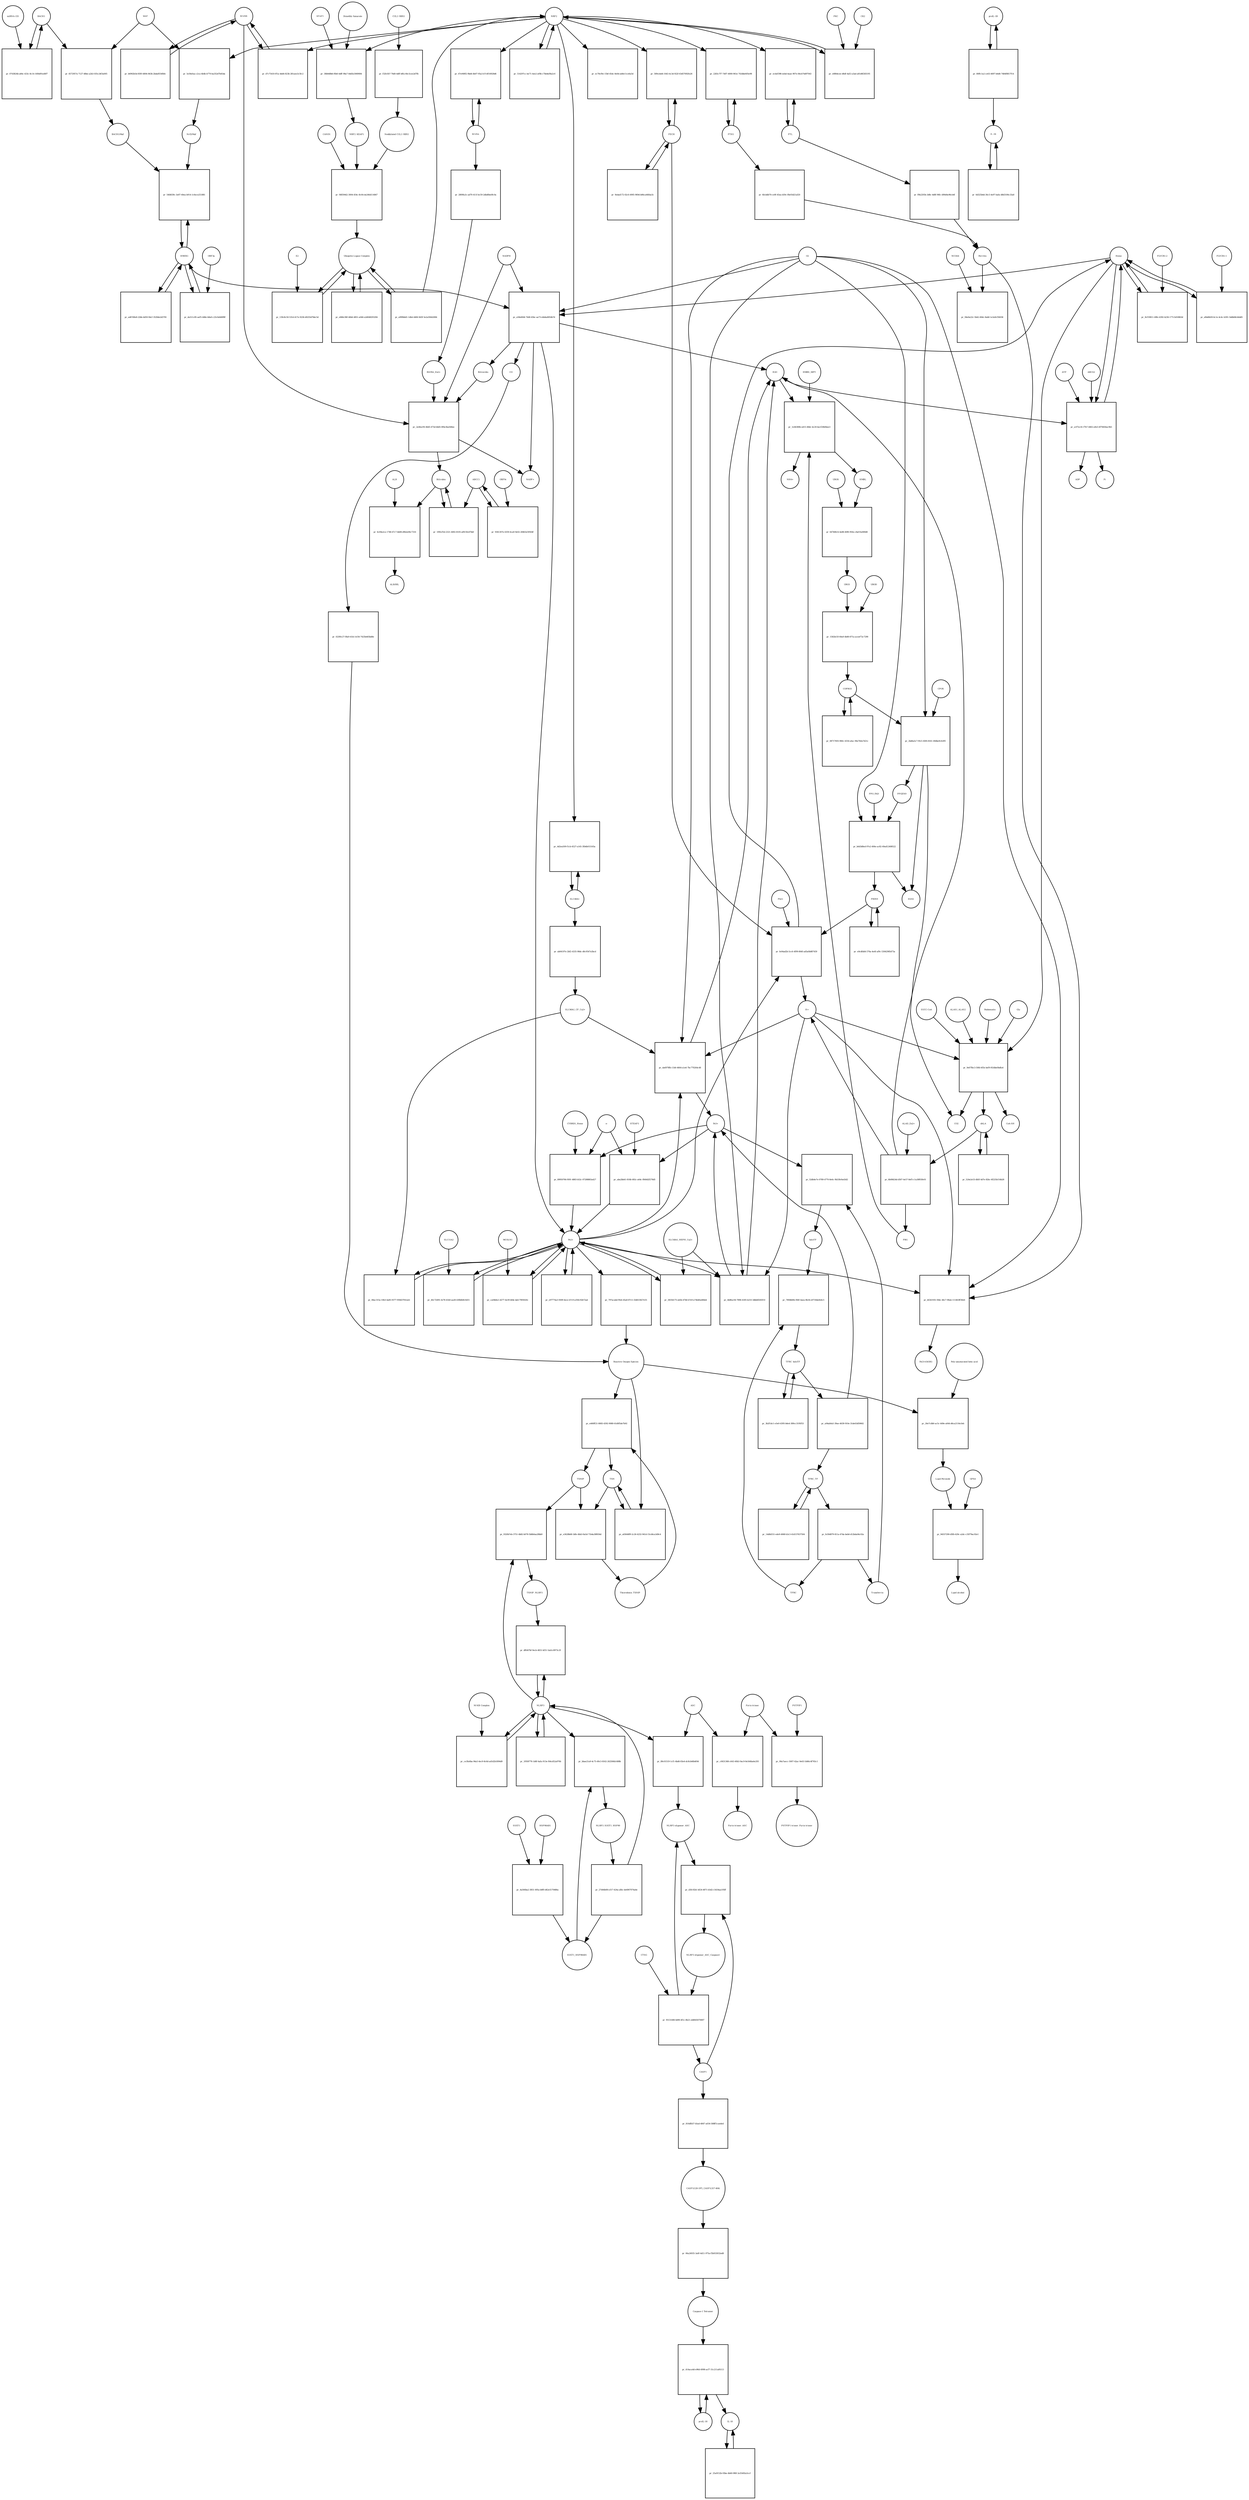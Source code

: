 strict digraph  {
Heme [annotation="urn_miriam_obo.chebi_CHEBI%3A30413", bipartite=0, cls="simple chemical", fontsize=4, label=Heme, shape=circle];
"pr_a58e6fd4-7448-45bc-aa73-ebb4a8054b7d" [annotation="", bipartite=1, cls=process, fontsize=4, label="pr_a58e6fd4-7448-45bc-aa73-ebb4a8054b7d", shape=square];
Biliverdin [annotation="urn_miriam_obo.chebi_CHEBI%3A17033", bipartite=0, cls="simple chemical", fontsize=4, label=Biliverdin, shape=circle];
HMOX1 [annotation="", bipartite=0, cls=macromolecule, fontsize=4, label=HMOX1, shape=circle];
O2 [annotation="urn_miriam_obo.chebi_CHEBI%3A15379", bipartite=0, cls="simple chemical", fontsize=4, label=O2, shape=circle];
NADPH [annotation="urn_miriam_obo.chebi_CHEBI%3A16474", bipartite=0, cls="simple chemical", fontsize=4, label=NADPH, shape=circle];
H2O [annotation="urn_miriam_obo.chebi_CHEBI%3A15377", bipartite=0, cls="simple chemical", fontsize=4, label=H2O, shape=circle];
"Fe2+" [annotation="urn_miriam_obo.chebi_CHEBI%3A29033", bipartite=0, cls="simple chemical", fontsize=4, label="Fe2+", shape=circle];
"NADP+" [annotation="urn_miriam_obo.chebi_CHEBI%3A18009", bipartite=0, cls="simple chemical", fontsize=4, label="NADP+", shape=circle];
CO [annotation="urn_miriam_obo.chebi_CHEBI%3A17245", bipartite=0, cls="simple chemical", fontsize=4, label=CO, shape=circle];
"pr_9cf19811-49fe-4392-b236-177c5d10863d" [annotation="", bipartite=1, cls=process, fontsize=4, label="pr_9cf19811-49fe-4392-b236-177c5d10863d", shape=square];
"FLVCR1-2" [annotation=urn_miriam_uniprot_Q9Y5Y0, bipartite=0, cls=macromolecule, fontsize=4, label="FLVCR1-2", shape=circle];
"pr_2e46a1f6-46d5-475d-b6d5-0f6e3ba568ee" [annotation="", bipartite=1, cls=process, fontsize=4, label="pr_2e46a1f6-46d5-475d-b6d5-0f6e3ba568ee", shape=square];
Bilirubin [annotation="urn_miriam_obo.chebi_CHEBI%3A16990", bipartite=0, cls="simple chemical", fontsize=4, label=Bilirubin, shape=circle];
BLVRB [annotation=urn_miriam_uniprot_P30043, bipartite=0, cls=macromolecule, fontsize=4, label=BLVRB, shape=circle];
"BLVRA_Zn2+" [annotation="urn_miriam_obo.chebi_CHEBI%3A29805|urn_miriam_uniprot_P53004", bipartite=0, cls=complex, fontsize=4, label="BLVRA_Zn2+", shape=circle];
"pr_1f85cf5d-2321-4492-8105-af815fe47bbf" [annotation="", bipartite=1, cls=process, fontsize=4, label="pr_1f85cf5d-2321-4492-8105-af815fe47bbf", shape=square];
ABCC1 [annotation="", bipartite=0, cls=macromolecule, fontsize=4, label=ABCC1, shape=circle];
"pr_6c69a2ce-1748-47c7-bb08-d9b2e06c7316" [annotation="", bipartite=1, cls=process, fontsize=4, label="pr_6c69a2ce-1748-47c7-bb08-d9b2e06c7316", shape=square];
ALB [annotation=urn_miriam_uniprot_P02768, bipartite=0, cls=macromolecule, fontsize=4, label=ALB, shape=circle];
"ALB/BIL" [annotation="urn_miriam_uniprot_P02768|urn_miriam_obo.chebi_CHEBI%3A16990", bipartite=0, cls=complex, fontsize=4, label="ALB/BIL", shape=circle];
NRF2 [annotation="", bipartite=0, cls=macromolecule, fontsize=4, label=NRF2, shape=circle];
"pr_5e56efaa-c2ca-4b4b-b770-ba352d7b45da" [annotation="", bipartite=1, cls=process, fontsize=4, label="pr_5e56efaa-c2ca-4b4b-b770-ba352d7b45da", shape=square];
MAF [annotation=urn_miriam_uniprot_O75444, bipartite=0, cls=macromolecule, fontsize=4, label=MAF, shape=circle];
"Nrf2/Maf" [annotation="", bipartite=0, cls=complex, fontsize=4, label="Nrf2/Maf", shape=circle];
"pr_6572957a-7127-48be-a2b3-035c24f3a005" [annotation="", bipartite=1, cls=process, fontsize=4, label="pr_6572957a-7127-48be-a2b3-035c24f3a005", shape=square];
BACH1 [annotation=urn_miriam_uniprot_O14867, bipartite=0, cls=macromolecule, fontsize=4, label=BACH1, shape=circle];
"BACH1/Maf" [annotation="", bipartite=0, cls=complex, fontsize=4, label="BACH1/Maf", shape=circle];
"pr_0743824b-a84c-433c-8c14-16f4d91ed0f7" [annotation="", bipartite=1, cls=process, fontsize=4, label="pr_0743824b-a84c-433c-8c14-16f4d91ed0f7", shape=square];
"miRNA-155" [annotation=urn_miriam_ncbigene_406947, bipartite=0, cls="nucleic acid feature", fontsize=4, label="miRNA-155", shape=circle];
"pr_54fd639c-3e87-40ea-b914-1c6ece251881" [annotation="", bipartite=1, cls=process, fontsize=4, label="pr_54fd639c-3e87-40ea-b914-1c6ece251881", shape=square];
PRIN9 [annotation="urn_miriam_obo.chebi_CHEBI%3A15430", bipartite=0, cls="simple chemical", fontsize=4, label=PRIN9, shape=circle];
"pr_fe04ad2b-5cc6-4f99-864f-ad5a0b887459" [annotation="", bipartite=1, cls=process, fontsize=4, label="pr_fe04ad2b-5cc6-4f99-864f-ad5a0b887459", shape=square];
FECH [annotation=urn_miriam_uniprot_P22830, bipartite=0, cls=macromolecule, fontsize=4, label=FECH, shape=circle];
"Pb2+" [annotation="urn_miriam_obo.chebi_CHEBI%3A27889", bipartite=0, cls="simple chemical", fontsize=4, label="Pb2+", shape=circle];
"H+" [annotation="urn_miriam_obo.chebi_CHEBI%3A15378", bipartite=0, cls="simple chemical", fontsize=4, label="H+", shape=circle];
"SUCC-CoA" [annotation="urn_miriam_obo.chebi_CHEBI%3A57292", bipartite=0, cls="simple chemical", fontsize=4, label="SUCC-CoA", shape=circle];
"pr_9e67fbc3-50fd-4f5e-bef9-f43dbe0bdfa4" [annotation="", bipartite=1, cls=process, fontsize=4, label="pr_9e67fbc3-50fd-4f5e-bef9-f43dbe0bdfa4", shape=square];
dALA [annotation="urn_miriam_obo.chebi_CHEBI%3A356416", bipartite=0, cls="simple chemical", fontsize=4, label=dALA, shape=circle];
ALAS1_ALAS2 [annotation="urn_miriam_uniprot_P13196|urn_miriam_uniprot_P22557", bipartite=0, cls=complex, fontsize=4, label=ALAS1_ALAS2, shape=circle];
Panhematin [annotation="urn_miriam_obo.chebi_CHEBI%3A50385", bipartite=0, cls="simple chemical", fontsize=4, label=Panhematin, shape=circle];
Gly [annotation="urn_miriam_obo.chebi_CHEBI%3A57305", bipartite=0, cls="simple chemical", fontsize=4, label=Gly, shape=circle];
"CoA-SH" [annotation="urn_miriam_obo.chebi_CHEBI%3A15346", bipartite=0, cls="simple chemical", fontsize=4, label="CoA-SH", shape=circle];
CO2 [annotation="urn_miriam_obo.chebi_CHEBI%3A16526", bipartite=0, cls="simple chemical", fontsize=4, label=CO2, shape=circle];
"pr_38b9d8b6-f6b0-4dff-98a7-0dd5e3069084" [annotation="", bipartite=1, cls=process, fontsize=4, label="pr_38b9d8b6-f6b0-4dff-98a7-0dd5e3069084", shape=square];
KEAP1 [annotation=urn_miriam_uniprot_Q14145, bipartite=0, cls=macromolecule, fontsize=4, label=KEAP1, shape=circle];
NRF2_KEAP1 [annotation="urn_miriam_uniprot_Q14145|urn_miriam_uniprot_Q16236", bipartite=0, cls=complex, fontsize=4, label=NRF2_KEAP1, shape=circle];
"Dimethly fumarate" [annotation="urn_miriam_obo.chebi_CHEBI%3A76004", bipartite=0, cls="simple chemical", fontsize=4, label="Dimethly fumarate", shape=circle];
"Ubiquitin Ligase Complex" [annotation="urn_miriam_uniprot_Q14145|urn_miriam_uniprot_Q15843|urn_miriam_uniprot_Q13618|urn_miriam_uniprot_P62877|urn_miriam_uniprot_Q16236|urn_miriam_uniprot_P0CG48|urn_miriam_pubmed_19940261|urn_miriam_interpro_IPR000608", bipartite=0, cls=complex, fontsize=4, label="Ubiquitin Ligase Complex", shape=circle];
"pr_e866c96f-46b6-4851-a046-a2d048293294" [annotation="", bipartite=1, cls=process, fontsize=4, label="pr_e866c96f-46b6-4851-a046-a2d048293294", shape=square];
"pr_6b08424d-d507-4e57-8ef5-c1a38f03fe01" [annotation="", bipartite=1, cls=process, fontsize=4, label="pr_6b08424d-d507-4e57-8ef5-c1a38f03fe01", shape=square];
PBG [annotation="urn_miriam_obo.chebi_CHEBI%3A58126", bipartite=0, cls="simple chemical", fontsize=4, label=PBG, shape=circle];
"ALAD_Zn2+" [annotation="urn_miriam_uniprot_P13716|urn_miriam_obo.chebi_CHEBI%3A29105", bipartite=0, cls=complex, fontsize=4, label="ALAD_Zn2+", shape=circle];
"pr_1e44380b-ed15-48dc-bc20-becf20b0bee3" [annotation="", bipartite=1, cls=process, fontsize=4, label="pr_1e44380b-ed15-48dc-bc20-becf20b0bee3", shape=square];
HMBL [annotation="urn_miriam_obo.chebi_CHEBI%3A57845", bipartite=0, cls="simple chemical", fontsize=4, label=HMBL, shape=circle];
HMBS_DIPY [annotation="urn_miriam_obo.chebi_CHEBI%3A36319|urn_miriam_uniprot_P08397", bipartite=0, cls=complex, fontsize=4, label=HMBS_DIPY, shape=circle];
"NH4+" [annotation="urn_miriam_obo.chebi_CHEBI%3A28938", bipartite=0, cls="simple chemical", fontsize=4, label="NH4+", shape=circle];
"pr_647b9b14-4e88-40f8-950e-c8af1fa069d8" [annotation="", bipartite=1, cls=process, fontsize=4, label="pr_647b9b14-4e88-40f8-950e-c8af1fa069d8", shape=square];
URO3 [annotation="urn_miriam_obo.chebi_CHEBI%3A15437", bipartite=0, cls="simple chemical", fontsize=4, label=URO3, shape=circle];
UROS [annotation=urn_miriam_uniprot_P10746, bipartite=0, cls=macromolecule, fontsize=4, label=UROS, shape=circle];
"pr_1582b15f-60a9-4b80-871a-aceef72c7290" [annotation="", bipartite=1, cls=process, fontsize=4, label="pr_1582b15f-60a9-4b80-871a-aceef72c7290", shape=square];
COPRO3 [annotation="urn_miriam_obo.chebi_CHEBI%3A15439", bipartite=0, cls="simple chemical", fontsize=4, label=COPRO3, shape=circle];
UROD [annotation=urn_miriam_uniprot_P06132, bipartite=0, cls=macromolecule, fontsize=4, label=UROD, shape=circle];
"pr_2bd6a5c7-f0c5-45f6-8161-49dbe9cfe9f1" [annotation="", bipartite=1, cls=process, fontsize=4, label="pr_2bd6a5c7-f0c5-45f6-8161-49dbe9cfe9f1", shape=square];
PPGEN9 [annotation="urn_miriam_obo.chebi_CHEBI%3A15435", bipartite=0, cls="simple chemical", fontsize=4, label=PPGEN9, shape=circle];
CPOX [annotation=urn_miriam_uniprot_P36551, bipartite=0, cls=macromolecule, fontsize=4, label=CPOX, shape=circle];
H2O2 [annotation="urn_miriam_obo.chebi_CHEBI%3A16240", bipartite=0, cls="simple chemical", fontsize=4, label=H2O2, shape=circle];
"pr_b6d3d8ed-97e2-406e-ac82-49ad12408522" [annotation="", bipartite=1, cls=process, fontsize=4, label="pr_b6d3d8ed-97e2-406e-ac82-49ad12408522", shape=square];
PPO_FAD [annotation="urn_miriam_obo.chebi_CHEBI%3A16238|urn_miriam_uniprot_P50336", bipartite=0, cls=complex, fontsize=4, label=PPO_FAD, shape=circle];
"pr_514297cc-be71-4ee2-af0b-c7bb4ef8a2c6" [annotation="", bipartite=1, cls=process, fontsize=4, label="pr_514297cc-be71-4ee2-af0b-c7bb4ef8a2c6", shape=square];
"pr_524e2e53-db5f-4d7e-82bc-6f225b154b28" [annotation="", bipartite=1, cls="uncertain process", fontsize=4, label="pr_524e2e53-db5f-4d7e-82bc-6f225b154b28", shape=square];
"pr_08717693-960c-4354-afac-96e7b0a7d21c" [annotation="", bipartite=1, cls="uncertain process", fontsize=4, label="pr_08717693-960c-4354-afac-96e7b0a7d21c", shape=square];
"pr_e9cdfdd4-576a-4e4f-af9c-53042985d73a" [annotation="", bipartite=1, cls="uncertain process", fontsize=4, label="pr_e9cdfdd4-576a-4e4f-af9c-53042985d73a", shape=square];
"Poly-unsaturated fatty acid" [annotation="urn_miriam_obo.chebi_CHEBI%3A26208", bipartite=0, cls="simple chemical", fontsize=4, label="Poly-unsaturated fatty acid", shape=circle];
"pr_26e7cdb0-ac5c-449e-a044-d6ca2116e3eb" [annotation="", bipartite=1, cls=process, fontsize=4, label="pr_26e7cdb0-ac5c-449e-a044-d6ca2116e3eb", shape=square];
"Lipid Peroxide" [annotation="urn_miriam_obo.chebi_CHEBI%3A61051", bipartite=0, cls="simple chemical", fontsize=4, label="Lipid Peroxide", shape=circle];
"Reactive Oxygen Species" [annotation="urn_miriam_obo.chebi_CHEBI%3A26523", bipartite=0, cls="simple chemical", fontsize=4, label="Reactive Oxygen Species", shape=circle];
"pr_bf241935-59dc-46c7-90ab-111463ff30e6" [annotation="", bipartite=1, cls=process, fontsize=4, label="pr_bf241935-59dc-46c7-90ab-111463ff30e6", shape=square];
"Fe(3+)O(OH)" [annotation="urn_miriam_obo.chebi_CHEBI%3A78619", bipartite=0, cls="simple chemical", fontsize=4, label="Fe(3+)O(OH)", shape=circle];
Ferritin [annotation=urn_miriam_uniprot_P02794, bipartite=0, cls=complex, fontsize=4, label=Ferritin, shape=circle];
"pr_06ac315a-10b3-4a85-9377-959d37f41ab1" [annotation="", bipartite=1, cls=process, fontsize=4, label="pr_06ac315a-10b3-4a85-9377-959d37f41ab1", shape=square];
"SLC40A1_CP_Cu2+" [annotation="urn_miriam_uniprot_P00450|urn_miriam_uniprot_Q9NP59|urn_miriam_obo.chebi_CHEBI%3A29036", bipartite=0, cls=complex, fontsize=4, label="SLC40A1_CP_Cu2+", shape=circle];
"pr_da6978fb-11b0-4664-a1e6-7bc770264c48" [annotation="", bipartite=1, cls=process, fontsize=4, label="pr_da6978fb-11b0-4664-a1e6-7bc770264c48", shape=square];
"Fe3+" [annotation="urn_miriam_obo.chebi_CHEBI%3A29034", bipartite=0, cls="simple chemical", fontsize=4, label="Fe3+", shape=circle];
SLC40A1 [annotation=urn_miriam_ncbigene_30061, bipartite=0, cls="nucleic acid feature", fontsize=4, label=SLC40A1, shape=circle];
"pr_4d2ea509-f1cb-4527-a145-3fb4b015165a" [annotation="", bipartite=1, cls=process, fontsize=4, label="pr_4d2ea509-f1cb-4527-a145-3fb4b015165a", shape=square];
FTH1 [annotation=urn_miriam_ncbigene_2495, bipartite=0, cls="nucleic acid feature", fontsize=4, label=FTH1, shape=circle];
"pr_2283c7f7-7d07-4000-961e-743dbe605e98" [annotation="", bipartite=1, cls=process, fontsize=4, label="pr_2283c7f7-7d07-4000-961e-743dbe605e98", shape=square];
FTL [annotation=urn_miriam_ncbigene_2512, bipartite=0, cls="nucleic acid feature", fontsize=4, label=FTL, shape=circle];
"pr_ecbef398-eebd-4aae-907e-84cb74d97043" [annotation="", bipartite=1, cls=process, fontsize=4, label="pr_ecbef398-eebd-4aae-907e-84cb74d97043", shape=square];
"pr_6b1ddb70-ce9f-45ea-b59c-f8e93d21af20" [annotation="", bipartite=1, cls=process, fontsize=4, label="pr_6b1ddb70-ce9f-45ea-b59c-f8e93d21af20", shape=square];
"pr_f9b2293b-3d8c-4d8f-96fc-d90d4e96cb4f" [annotation="", bipartite=1, cls=process, fontsize=4, label="pr_f9b2293b-3d8c-4d8f-96fc-d90d4e96cb4f", shape=square];
"pr_589cebd4-1643-4c3d-922f-63d57692fe26" [annotation="", bipartite=1, cls=process, fontsize=4, label="pr_589cebd4-1643-4c3d-922f-63d57692fe26", shape=square];
"pr_9edad172-02c6-4905-969d-b86ca46fda1b" [annotation="", bipartite=1, cls=process, fontsize=4, label="pr_9edad172-02c6-4905-969d-b86ca46fda1b", shape=square];
"pr_ad67d9e8-22bb-4d59-94cf-3529de2d3781" [annotation="", bipartite=1, cls=process, fontsize=4, label="pr_ad67d9e8-22bb-4d59-94cf-3529de2d3781", shape=square];
BLVRA [annotation=urn_miriam_ncbigene_644, bipartite=0, cls="nucleic acid feature", fontsize=4, label=BLVRA, shape=circle];
"pr_67e949f2-9bd4-4b07-95a3-b7c6f16928d6" [annotation="", bipartite=1, cls=process, fontsize=4, label="pr_67e949f2-9bd4-4b07-95a3-b7c6f16928d6", shape=square];
"pr_d7c75410-ff1a-4dd4-823b-281aee3c5fc2" [annotation="", bipartite=1, cls=process, fontsize=4, label="pr_d7c75410-ff1a-4dd4-823b-281aee3c5fc2", shape=square];
"pr_b6902b5d-85f0-4804-843b-2bda8554fbfc" [annotation="", bipartite=1, cls=process, fontsize=4, label="pr_b6902b5d-85f0-4804-843b-2bda8554fbfc", shape=square];
"pr_2809fa3c-ad70-411f-bc59-2dbd0be0fc0a" [annotation="", bipartite=1, cls=process, fontsize=4, label="pr_2809fa3c-ad70-411f-bc59-2dbd0be0fc0a", shape=square];
"pr_ab04197e-2bf2-4335-98dc-d0c9547a5bcd" [annotation="", bipartite=1, cls=process, fontsize=4, label="pr_ab04197e-2bf2-4335-98dc-d0c9547a5bcd", shape=square];
"pr_94e0a22c-5b42-49dc-8ab8-1e3a9cf36036" [annotation="", bipartite=1, cls=process, fontsize=4, label="pr_94e0a22c-5b42-49dc-8ab8-1e3a9cf36036", shape=square];
NCOA4 [annotation=urn_miriam_uniprot_Q13772, bipartite=0, cls=macromolecule, fontsize=4, label=NCOA4, shape=circle];
"pr_89950766-f691-4883-b52c-07288883a427" [annotation="", bipartite=1, cls=process, fontsize=4, label="pr_89950766-f691-4883-b52c-07288883a427", shape=square];
CYBRD1_Heme [annotation="urn_miriam_uniprot_Q53TN4|urn_miriam_obo.chebi_CHEBI%3A30413", bipartite=0, cls=complex, fontsize=4, label=CYBRD1_Heme, shape=circle];
"e-" [annotation="urn_miriam_obo.chebi_CHEBI%3A10545", bipartite=0, cls="simple chemical", fontsize=4, label="e-", shape=circle];
"pr_40c72495-3e78-41b0-aa28-43fb6b9c0d15" [annotation="", bipartite=1, cls=process, fontsize=4, label="pr_40c72495-3e78-41b0-aa28-43fb6b9c0d15", shape=square];
SLC11A2 [annotation=urn_miriam_uniprot_P49281, bipartite=0, cls=macromolecule, fontsize=4, label=SLC11A2, shape=circle];
"pr_94557290-d5fb-429c-a2dc-c35f79ac92e1" [annotation="", bipartite=1, cls=process, fontsize=4, label="pr_94557290-d5fb-429c-a2dc-c35f79ac92e1", shape=square];
"Lipid alcohol" [annotation="urn_miriam_obo.chebi_CHEBI%3A24026", bipartite=0, cls="simple chemical", fontsize=4, label="Lipid alcohol", shape=circle];
GPX4 [annotation=urn_miriam_uniprot_P36969, bipartite=0, cls=macromolecule, fontsize=4, label=GPX4, shape=circle];
"pr_da511c85-aef5-448e-b8a0-c23c0e8d0f8f" [annotation="", bipartite=1, cls=process, fontsize=4, label="pr_da511c85-aef5-448e-b8a0-c23c0e8d0f8f", shape=square];
ORF3a [annotation="urn_miriam_uniprot_P0DTC3|urn_miriam_taxonomy_2697049", bipartite=0, cls=macromolecule, fontsize=4, label=ORF3a, shape=circle];
"pr_797acabd-f9e4-45a8-87c5-33d615827e55" [annotation="", bipartite=1, cls=process, fontsize=4, label="pr_797acabd-f9e4-45a8-87c5-33d615827e55", shape=square];
"pr_9361307e-6359-4ca9-9e02-28463e59564f" [annotation="", bipartite=1, cls=process, fontsize=4, label="pr_9361307e-6359-4ca9-9e02-28463e59564f", shape=square];
ORF9c [annotation=urn_miriam_taxonomy_2697049, bipartite=0, cls=macromolecule, fontsize=4, label=ORF9c, shape=circle];
CUL3_RBX1 [annotation="urn_miriam_uniprot_Q13618|urn_miriam_uniprot_P62877", bipartite=0, cls=complex, fontsize=4, label=CUL3_RBX1, shape=circle];
"pr_f32fcfb7-76d0-4dff-bffa-66c5cee2d7fb" [annotation="", bipartite=1, cls=process, fontsize=4, label="pr_f32fcfb7-76d0-4dff-bffa-66c5cee2d7fb", shape=square];
"Neddylated CUL3_RBX1" [annotation="urn_miriam_uniprot_Q15843|urn_miriam_uniprot_Q13618|urn_miriam_uniprot_P62877", bipartite=0, cls=complex, fontsize=4, label="Neddylated CUL3_RBX1", shape=circle];
"pr_ec78cf0e-15bf-45dc-8e0d-ab8e11ce6a5d" [annotation="", bipartite=1, cls=process, fontsize=4, label="pr_ec78cf0e-15bf-45dc-8e0d-ab8e11ce6a5d", shape=square];
"pr_f4859442-3004-454c-8c64-de246d114847" [annotation="", bipartite=1, cls=process, fontsize=4, label="pr_f4859442-3004-454c-8c64-de246d114847", shape=square];
CAND1 [annotation=urn_miriam_uniprot_Q86VP6, bipartite=0, cls=macromolecule, fontsize=4, label=CAND1, shape=circle];
E2 [annotation=urn_miriam_interpro_IPR000608, bipartite=0, cls=macromolecule, fontsize=4, label=E2, shape=circle];
"pr_139c8c50-531d-417e-9236-d0255d7bbc5d" [annotation="", bipartite=1, cls=process, fontsize=4, label="pr_139c8c50-531d-417e-9236-d0255d7bbc5d", shape=square];
"pr_e880dcee-d6df-4af2-a3ad-a81d6f283195" [annotation="", bipartite=1, cls=process, fontsize=4, label="pr_e880dcee-d6df-4af2-a3ad-a81d6f283195", shape=square];
PKC [annotation="urn_miriam_pubmed_12198130|urn_miriam_interpro_IPR012233", bipartite=0, cls=macromolecule, fontsize=4, label=PKC, shape=circle];
CK2 [annotation="", bipartite=0, cls=macromolecule, fontsize=4, label=CK2, shape=circle];
"pr_afbd6b59-6c1e-4c4c-b391-5ddb68cb6dd5" [annotation="", bipartite=1, cls=process, fontsize=4, label="pr_afbd6b59-6c1e-4c4c-b391-5ddb68cb6dd5", shape=square];
"FLVCR1-1" [annotation=urn_miriam_uniprot_Q9Y5Y0, bipartite=0, cls=macromolecule, fontsize=4, label="FLVCR1-1", shape=circle];
"pr_a1f7ec41-f7b7-4402-a9e5-6f76656ac9b5" [annotation="", bipartite=1, cls=process, fontsize=4, label="pr_a1f7ec41-f7b7-4402-a9e5-6f76656ac9b5", shape=square];
ABCG2 [annotation=urn_miriam_uniprot_Q9UNQ0, bipartite=0, cls="macromolecule multimer", fontsize=4, label=ABCG2, shape=circle];
ATP [annotation="urn_miriam_obo.chebi_CHEBI%3A30616", bipartite=0, cls="simple chemical", fontsize=4, label=ATP, shape=circle];
Pi [annotation="urn_miriam_obo.chebi_CHEBI%3A18367", bipartite=0, cls="simple chemical", fontsize=4, label=Pi, shape=circle];
ADP [annotation="urn_miriam_obo.chebi_CHEBI%3A456216", bipartite=0, cls="simple chemical", fontsize=4, label=ADP, shape=circle];
"pr_38354175-ab5b-47b6-b7e9-a74b40a40bb4" [annotation="", bipartite=1, cls=process, fontsize=4, label="pr_38354175-ab5b-47b6-b7e9-a74b40a40bb4", shape=square];
"SLC40A1_HEPH_Cu2+" [annotation="urn_miriam_uniprot_Q9BQS7|urn_miriam_uniprot_Q9NP59|urn_miriam_obo.chebi_CHEBI%3A28694", bipartite=0, cls=complex, fontsize=4, label="SLC40A1_HEPH_Cu2+", shape=circle];
"pr_4b8fac04-7896-4185-b210-3dbb6f265f10" [annotation="", bipartite=1, cls=process, fontsize=4, label="pr_4b8fac04-7896-4185-b210-3dbb6f265f10", shape=square];
"pr_52db4e7e-0789-4770-8e6c-9b33fe9a43d2" [annotation="", bipartite=1, cls=process, fontsize=4, label="pr_52db4e7e-0789-4770-8e6c-9b33fe9a43d2", shape=square];
Transferrin [annotation=urn_miriam_uniprot_P02787, bipartite=0, cls=macromolecule, fontsize=4, label=Transferrin, shape=circle];
holoTF [annotation="urn_miriam_uniprot_P02787|urn_miriam_obo.chebi_CHEBI%3A29034", bipartite=0, cls=complex, fontsize=4, label=holoTF, shape=circle];
TFRC [annotation=urn_miriam_uniprot_P02786, bipartite=0, cls="macromolecule multimer", fontsize=4, label=TFRC, shape=circle];
"pr_78948d9e-f66f-4aea-8b34-e0718da9e6c5" [annotation="", bipartite=1, cls=process, fontsize=4, label="pr_78948d9e-f66f-4aea-8b34-e0718da9e6c5", shape=square];
TFRC_holoTF [annotation="urn_miriam_uniprot_P02787|urn_miriam_obo.chebi_CHEBI%3A29034|urn_miriam_uniprot_P02786", bipartite=0, cls=complex, fontsize=4, label=TFRC_holoTF, shape=circle];
"pr_3b2f1dc1-e5e0-4395-b6e4-389cc3195f53" [annotation="", bipartite=1, cls=process, fontsize=4, label="pr_3b2f1dc1-e5e0-4395-b6e4-389cc3195f53", shape=square];
"pr_a94ab0a5-39ae-4639-910e-31de63d59662" [annotation="", bipartite=1, cls=process, fontsize=4, label="pr_a94ab0a5-39ae-4639-910e-31de63d59662", shape=square];
TFRC_TF [annotation="urn_miriam_uniprot_P02787|urn_miriam_uniprot_P02786", bipartite=0, cls=complex, fontsize=4, label=TFRC_TF, shape=circle];
"pr_aba2bb41-816b-492c-a64c-f840d2f278d5" [annotation="", bipartite=1, cls=process, fontsize=4, label="pr_aba2bb41-816b-492c-a64c-f840d2f278d5", shape=square];
STEAP3 [annotation=urn_miriam_uniprot_Q658P3, bipartite=0, cls=macromolecule, fontsize=4, label=STEAP3, shape=circle];
"pr_ca04bfa1-d277-4e39-bfde-dafc7905020c" [annotation="", bipartite=1, cls=process, fontsize=4, label="pr_ca04bfa1-d277-4e39-bfde-dafc7905020c", shape=square];
MCOLN1 [annotation=urn_miriam_uniprot_Q9GZU1, bipartite=0, cls=macromolecule, fontsize=4, label=MCOLN1, shape=circle];
"pr_e97774a3-9309-4ece-b7c9-a350c92b72ad" [annotation="", bipartite=1, cls=process, fontsize=4, label="pr_e97774a3-9309-4ece-b7c9-a350c92b72ad", shape=square];
"pr_14d8d151-ede9-4068-b3c3-41d157637504" [annotation="", bipartite=1, cls=process, fontsize=4, label="pr_14d8d151-ede9-4068-b3c3-41d157637504", shape=square];
"pr_fe59d879-811a-47da-beb6-d12bda04c02a" [annotation="", bipartite=1, cls=process, fontsize=4, label="pr_fe59d879-811a-47da-beb6-d12bda04c02a", shape=square];
"pr_a999b6d1-1db4-4406-9d3f-5e2a59442084" [annotation="", bipartite=1, cls=process, fontsize=4, label="pr_a999b6d1-1db4-4406-9d3f-5e2a59442084", shape=square];
Thioredoxin_TXNIP [annotation="urn_miriam_uniprot_P10599|urn_miriam_uniprot_Q9H3M7", bipartite=0, cls=complex, fontsize=4, label=Thioredoxin_TXNIP, shape=circle];
"pr_e460ff21-8083-4392-9080-61d0f5de7b92" [annotation="", bipartite=1, cls=process, fontsize=4, label="pr_e460ff21-8083-4392-9080-61d0f5de7b92", shape=square];
TXNIP [annotation=urn_miriam_uniprot_Q9H3M7, bipartite=0, cls=macromolecule, fontsize=4, label=TXNIP, shape=circle];
TXN [annotation=urn_miriam_uniprot_P10599, bipartite=0, cls=macromolecule, fontsize=4, label=TXN, shape=circle];
NLRP3 [annotation=urn_miriam_uniprot_Q96P20, bipartite=0, cls=macromolecule, fontsize=4, label=NLRP3, shape=circle];
"pr_ce3fa6ba-94a5-4ec9-8c6d-ad1d2b1894d9" [annotation="", bipartite=1, cls=process, fontsize=4, label="pr_ce3fa6ba-94a5-4ec9-8c6d-ad1d2b1894d9", shape=square];
"Nf-KB Complex" [annotation="urn_miriam_uniprot_P19838|urn_miriam_uniprot_Q04206|urn_miriam_uniprot_Q00653", bipartite=0, cls=complex, fontsize=4, label="Nf-KB Complex", shape=circle];
"pr_1f058776-1d6f-4afa-913e-f44cd52a976b" [annotation="", bipartite=1, cls=process, fontsize=4, label="pr_1f058776-1d6f-4afa-913e-f44cd52a976b", shape=square];
"pr_a83648f9-2c26-4232-941d-15cd4ca3d9c4" [annotation="", bipartite=1, cls=process, fontsize=4, label="pr_a83648f9-2c26-4232-941d-15cd4ca3d9c4", shape=square];
"pr_e3628b68-3dfe-4bb3-8a5d-71b4a38f656d" [annotation="", bipartite=1, cls=process, fontsize=4, label="pr_e3628b68-3dfe-4bb3-8a5d-71b4a38f656d", shape=square];
HSP90AB1 [annotation=urn_miriam_uniprot_P08238, bipartite=0, cls=macromolecule, fontsize=4, label=HSP90AB1, shape=circle];
"pr_4a566ba2-3851-495a-b8f0-d62e5170486a" [annotation="", bipartite=1, cls=process, fontsize=4, label="pr_4a566ba2-3851-495a-b8f0-d62e5170486a", shape=square];
SUGT1 [annotation=urn_miriam_uniprot_Q9Y2Z0, bipartite=0, cls=macromolecule, fontsize=4, label=SUGT1, shape=circle];
SUGT1_HSP90AB1 [annotation="urn_miriam_uniprot_P08238|urn_miriam_uniprot_Q9Y2Z0", bipartite=0, cls=complex, fontsize=4, label=SUGT1_HSP90AB1, shape=circle];
"pr_bbae21a9-4c75-49c3-8162-262584b1488b" [annotation="", bipartite=1, cls=process, fontsize=4, label="pr_bbae21a9-4c75-49c3-8162-262584b1488b", shape=square];
NLRP3_SUGT1_HSP90 [annotation="urn_miriam_uniprot_P08238|urn_miriam_uniprot_Q96P20|urn_miriam_uniprot_Q9Y2Z0", bipartite=0, cls=complex, fontsize=4, label=NLRP3_SUGT1_HSP90, shape=circle];
"pr_9320b7eb-3751-4b82-b078-5b8b0aa28bb9" [annotation="", bipartite=1, cls=process, fontsize=4, label="pr_9320b7eb-3751-4b82-b078-5b8b0aa28bb9", shape=square];
TXNIP_NLRP3 [annotation="urn_miriam_uniprot_Q9H3M7|urn_miriam_uniprot_Q96P20", bipartite=0, cls=complex, fontsize=4, label=TXNIP_NLRP3, shape=circle];
"pr_89c01519-1cf1-4bd6-83e4-dc8cb46b4f44" [annotation="", bipartite=1, cls=process, fontsize=4, label="pr_89c01519-1cf1-4bd6-83e4-dc8cb46b4f44", shape=square];
ASC [annotation=urn_miriam_uniprot_Q9ULZ3, bipartite=0, cls=macromolecule, fontsize=4, label=ASC, shape=circle];
"NLRP3 oligomer_ASC" [annotation="urn_miriam_uniprot_Q9ULZ3|urn_miriam_obo.chebi_CHEBI%3A36080", bipartite=0, cls=complex, fontsize=4, label="NLRP3 oligomer_ASC", shape=circle];
"pr_d3fc92b1-bf24-4871-b5d2-c5434aa195ff" [annotation="", bipartite=1, cls=process, fontsize=4, label="pr_d3fc92b1-bf24-4871-b5d2-c5434aa195ff", shape=square];
CASP1 [annotation=urn_miriam_uniprot_P29466, bipartite=0, cls=macromolecule, fontsize=4, label=CASP1, shape=circle];
"NLRP3 oligomer_ASC_Caspase1" [annotation="urn_miriam_uniprot_P29466|urn_miriam_uniprot_Q9ULZ3", bipartite=0, cls=complex, fontsize=4, label="NLRP3 oligomer_ASC_Caspase1", shape=circle];
"pr_c0631368-c643-40b3-9ac9-8e544ba4e293" [annotation="", bipartite=1, cls=process, fontsize=4, label="pr_c0631368-c643-40b3-9ac9-8e544ba4e293", shape=square];
"Pyrin trimer" [annotation=urn_miriam_uniprot_O15553, bipartite=0, cls=complex, fontsize=4, label="Pyrin trimer", shape=circle];
"Pyrin trimer_ASC" [annotation="urn_miriam_uniprot_O15553|urn_miriam_uniprot_Q9ULZ3", bipartite=0, cls=complex, fontsize=4, label="Pyrin trimer_ASC", shape=circle];
"pr_90a7aecc-5007-42ac-9e63-5d46c4f765c1" [annotation="", bipartite=1, cls=process, fontsize=4, label="pr_90a7aecc-5007-42ac-9e63-5d46c4f765c1", shape=square];
PSTPIP1 [annotation=urn_miriam_uniprot_O43586, bipartite=0, cls="macromolecule multimer", fontsize=4, label=PSTPIP1, shape=circle];
"PSTPIP1 trimer_Pyrin trimer" [annotation="urn_miriam_uniprot_O15553|urn_miriam_uniprot_O43586", bipartite=0, cls=complex, fontsize=4, label="PSTPIP1 trimer_Pyrin trimer", shape=circle];
"pr_f0131408-6d90-4f1c-8b21-eb8645070697" [annotation="", bipartite=1, cls=process, fontsize=4, label="pr_f0131408-6d90-4f1c-8b21-eb8645070697", shape=square];
CTSG [annotation=urn_miriam_uniprot_P08311, bipartite=0, cls=macromolecule, fontsize=4, label=CTSG, shape=circle];
"pr_816dfb57-b5ad-4847-a034-588ff1caeded" [annotation="", bipartite=1, cls=process, fontsize=4, label="pr_816dfb57-b5ad-4847-a034-588ff1caeded", shape=square];
"CASP1(120-197)_CASP1(317-404)" [annotation=urn_miriam_uniprot_P29466, bipartite=0, cls=complex, fontsize=4, label="CASP1(120-197)_CASP1(317-404)", shape=circle];
"pr_06a24935-3a0f-4d11-975a-f5b933032ed8" [annotation="", bipartite=1, cls=process, fontsize=4, label="pr_06a24935-3a0f-4d11-975a-f5b933032ed8", shape=square];
"Caspase-1 Tetramer" [annotation=urn_miriam_uniprot_P29466, bipartite=0, cls="complex multimer", fontsize=4, label="Caspase-1 Tetramer", shape=circle];
"proIL-1B" [annotation=urn_miriam_uniprot_P01584, bipartite=0, cls=macromolecule, fontsize=4, label="proIL-1B", shape=circle];
"pr_80ffc1a2-ce63-4697-b6d6-7484f8817f14" [annotation="", bipartite=1, cls=process, fontsize=4, label="pr_80ffc1a2-ce63-4697-b6d6-7484f8817f14", shape=square];
"IL-1B" [annotation=urn_miriam_uniprot_P01584, bipartite=0, cls=macromolecule, fontsize=4, label="IL-1B", shape=circle];
"pr_6d325b4d-36c5-4e97-bafa-d8d3106c33a8" [annotation="", bipartite=1, cls="omitted process", fontsize=4, label="pr_6d325b4d-36c5-4e97-bafa-d8d3106c33a8", shape=square];
"pr_dffd47bf-9ecb-4831-bf31-5ab1c8973c3f" [annotation="", bipartite=1, cls=process, fontsize=4, label="pr_dffd47bf-9ecb-4831-bf31-5ab1c8973c3f", shape=square];
"proIL-18" [annotation=urn_miriam_uniprot_Q14116, bipartite=0, cls=macromolecule, fontsize=4, label="proIL-18", shape=circle];
"pr_414aca4d-e96d-4998-acf7-31c211af6113" [annotation="", bipartite=1, cls=process, fontsize=4, label="pr_414aca4d-e96d-4998-acf7-31c211af6113", shape=square];
"IL-18" [annotation=urn_miriam_uniprot_Q14116, bipartite=0, cls=macromolecule, fontsize=4, label="IL-18", shape=circle];
"pr_25a9152b-93be-4b60-9f6f-2e35492a5ccf" [annotation="", bipartite=1, cls="omitted process", fontsize=4, label="pr_25a9152b-93be-4b60-9f6f-2e35492a5ccf", shape=square];
"pr_023f0c27-f8a9-41b1-b156-7425b465bd8e" [annotation="", bipartite=1, cls=process, fontsize=4, label="pr_023f0c27-f8a9-41b1-b156-7425b465bd8e", shape=square];
"pr_27d44b08-e317-424a-afbc-de6907074a6e" [annotation="", bipartite=1, cls=process, fontsize=4, label="pr_27d44b08-e317-424a-afbc-de6907074a6e", shape=square];
Heme -> "pr_a58e6fd4-7448-45bc-aa73-ebb4a8054b7d"  [annotation="", interaction_type=consumption];
Heme -> "pr_9cf19811-49fe-4392-b236-177c5d10863d"  [annotation="", interaction_type=consumption];
Heme -> "pr_9e67fbc3-50fd-4f5e-bef9-f43dbe0bdfa4"  [annotation=urn_miriam_pubmed_25446301, interaction_type=inhibition];
Heme -> "pr_afbd6b59-6c1e-4c4c-b391-5ddb68cb6dd5"  [annotation="", interaction_type=consumption];
Heme -> "pr_a1f7ec41-f7b7-4402-a9e5-6f76656ac9b5"  [annotation="", interaction_type=consumption];
"pr_a58e6fd4-7448-45bc-aa73-ebb4a8054b7d" -> Biliverdin  [annotation="", interaction_type=production];
"pr_a58e6fd4-7448-45bc-aa73-ebb4a8054b7d" -> H2O  [annotation="", interaction_type=production];
"pr_a58e6fd4-7448-45bc-aa73-ebb4a8054b7d" -> "Fe2+"  [annotation="", interaction_type=production];
"pr_a58e6fd4-7448-45bc-aa73-ebb4a8054b7d" -> "NADP+"  [annotation="", interaction_type=production];
"pr_a58e6fd4-7448-45bc-aa73-ebb4a8054b7d" -> CO  [annotation="", interaction_type=production];
Biliverdin -> "pr_2e46a1f6-46d5-475d-b6d5-0f6e3ba568ee"  [annotation="", interaction_type=consumption];
HMOX1 -> "pr_a58e6fd4-7448-45bc-aa73-ebb4a8054b7d"  [annotation="", interaction_type=catalysis];
HMOX1 -> "pr_54fd639c-3e87-40ea-b914-1c6ece251881"  [annotation="", interaction_type=consumption];
HMOX1 -> "pr_ad67d9e8-22bb-4d59-94cf-3529de2d3781"  [annotation="", interaction_type=consumption];
HMOX1 -> "pr_da511c85-aef5-448e-b8a0-c23c0e8d0f8f"  [annotation="", interaction_type=consumption];
O2 -> "pr_a58e6fd4-7448-45bc-aa73-ebb4a8054b7d"  [annotation="", interaction_type=consumption];
O2 -> "pr_2bd6a5c7-f0c5-45f6-8161-49dbe9cfe9f1"  [annotation="", interaction_type=consumption];
O2 -> "pr_b6d3d8ed-97e2-406e-ac82-49ad12408522"  [annotation="", interaction_type=consumption];
O2 -> "pr_bf241935-59dc-46c7-90ab-111463ff30e6"  [annotation="", interaction_type=consumption];
O2 -> "pr_da6978fb-11b0-4664-a1e6-7bc770264c48"  [annotation="", interaction_type=consumption];
O2 -> "pr_4b8fac04-7896-4185-b210-3dbb6f265f10"  [annotation="", interaction_type=consumption];
NADPH -> "pr_a58e6fd4-7448-45bc-aa73-ebb4a8054b7d"  [annotation="", interaction_type=consumption];
NADPH -> "pr_2e46a1f6-46d5-475d-b6d5-0f6e3ba568ee"  [annotation="", interaction_type=consumption];
H2O -> "pr_1e44380b-ed15-48dc-bc20-becf20b0bee3"  [annotation="", interaction_type=consumption];
H2O -> "pr_a1f7ec41-f7b7-4402-a9e5-6f76656ac9b5"  [annotation="", interaction_type=consumption];
"Fe2+" -> "pr_fe04ad2b-5cc6-4f99-864f-ad5a0b887459"  [annotation="", interaction_type=consumption];
"Fe2+" -> "pr_bf241935-59dc-46c7-90ab-111463ff30e6"  [annotation="", interaction_type=consumption];
"Fe2+" -> "pr_06ac315a-10b3-4a85-9377-959d37f41ab1"  [annotation="", interaction_type=consumption];
"Fe2+" -> "pr_da6978fb-11b0-4664-a1e6-7bc770264c48"  [annotation="", interaction_type=consumption];
"Fe2+" -> "pr_40c72495-3e78-41b0-aa28-43fb6b9c0d15"  [annotation="", interaction_type=consumption];
"Fe2+" -> "pr_797acabd-f9e4-45a8-87c5-33d615827e55"  [annotation="urn_miriam_pubmed_26794443|urn_miriam_pubmed_30692038", interaction_type=catalysis];
"Fe2+" -> "pr_38354175-ab5b-47b6-b7e9-a74b40a40bb4"  [annotation="", interaction_type=consumption];
"Fe2+" -> "pr_4b8fac04-7896-4185-b210-3dbb6f265f10"  [annotation="", interaction_type=consumption];
"Fe2+" -> "pr_ca04bfa1-d277-4e39-bfde-dafc7905020c"  [annotation="", interaction_type=consumption];
"Fe2+" -> "pr_e97774a3-9309-4ece-b7c9-a350c92b72ad"  [annotation="", interaction_type=consumption];
CO -> "pr_023f0c27-f8a9-41b1-b156-7425b465bd8e"  [annotation="urn_miriam_pubmed_28356568|urn_miriam_pubmed_25770182", interaction_type=inhibition];
"pr_9cf19811-49fe-4392-b236-177c5d10863d" -> Heme  [annotation="", interaction_type=production];
"FLVCR1-2" -> "pr_9cf19811-49fe-4392-b236-177c5d10863d"  [annotation="", interaction_type=catalysis];
"pr_2e46a1f6-46d5-475d-b6d5-0f6e3ba568ee" -> Bilirubin  [annotation="", interaction_type=production];
"pr_2e46a1f6-46d5-475d-b6d5-0f6e3ba568ee" -> "NADP+"  [annotation="", interaction_type=production];
Bilirubin -> "pr_1f85cf5d-2321-4492-8105-af815fe47bbf"  [annotation="", interaction_type=consumption];
Bilirubin -> "pr_6c69a2ce-1748-47c7-bb08-d9b2e06c7316"  [annotation="", interaction_type=consumption];
BLVRB -> "pr_2e46a1f6-46d5-475d-b6d5-0f6e3ba568ee"  [annotation="", interaction_type=catalysis];
BLVRB -> "pr_d7c75410-ff1a-4dd4-823b-281aee3c5fc2"  [annotation="", interaction_type=consumption];
BLVRB -> "pr_b6902b5d-85f0-4804-843b-2bda8554fbfc"  [annotation="", interaction_type=consumption];
"BLVRA_Zn2+" -> "pr_2e46a1f6-46d5-475d-b6d5-0f6e3ba568ee"  [annotation="", interaction_type=catalysis];
"pr_1f85cf5d-2321-4492-8105-af815fe47bbf" -> Bilirubin  [annotation="", interaction_type=production];
ABCC1 -> "pr_1f85cf5d-2321-4492-8105-af815fe47bbf"  [annotation="", interaction_type=catalysis];
ABCC1 -> "pr_9361307e-6359-4ca9-9e02-28463e59564f"  [annotation="", interaction_type=consumption];
"pr_6c69a2ce-1748-47c7-bb08-d9b2e06c7316" -> "ALB/BIL"  [annotation="", interaction_type=production];
ALB -> "pr_6c69a2ce-1748-47c7-bb08-d9b2e06c7316"  [annotation="", interaction_type=consumption];
NRF2 -> "pr_5e56efaa-c2ca-4b4b-b770-ba352d7b45da"  [annotation="", interaction_type=consumption];
NRF2 -> "pr_38b9d8b6-f6b0-4dff-98a7-0dd5e3069084"  [annotation="", interaction_type=consumption];
NRF2 -> "pr_514297cc-be71-4ee2-af0b-c7bb4ef8a2c6"  [annotation="", interaction_type=consumption];
NRF2 -> "pr_4d2ea509-f1cb-4527-a145-3fb4b015165a"  [annotation=urn_miriam_pubmed_30692038, interaction_type=catalysis];
NRF2 -> "pr_2283c7f7-7d07-4000-961e-743dbe605e98"  [annotation=urn_miriam_pubmed_30692038, interaction_type=catalysis];
NRF2 -> "pr_ecbef398-eebd-4aae-907e-84cb74d97043"  [annotation=urn_miriam_pubmed_30692038, interaction_type=catalysis];
NRF2 -> "pr_589cebd4-1643-4c3d-922f-63d57692fe26"  [annotation="urn_miriam_pubmed_30692038|urn_miriam_pubmed_23766848", interaction_type=catalysis];
NRF2 -> "pr_67e949f2-9bd4-4b07-95a3-b7c6f16928d6"  [annotation=urn_miriam_pubmed_30692038, interaction_type=catalysis];
NRF2 -> "pr_d7c75410-ff1a-4dd4-823b-281aee3c5fc2"  [annotation=urn_miriam_pubmed_30692038, interaction_type=catalysis];
NRF2 -> "pr_ec78cf0e-15bf-45dc-8e0d-ab8e11ce6a5d"  [annotation="", interaction_type=consumption];
NRF2 -> "pr_e880dcee-d6df-4af2-a3ad-a81d6f283195"  [annotation="", interaction_type=consumption];
"pr_5e56efaa-c2ca-4b4b-b770-ba352d7b45da" -> "Nrf2/Maf"  [annotation="", interaction_type=production];
MAF -> "pr_5e56efaa-c2ca-4b4b-b770-ba352d7b45da"  [annotation="", interaction_type=consumption];
MAF -> "pr_6572957a-7127-48be-a2b3-035c24f3a005"  [annotation="", interaction_type=consumption];
"Nrf2/Maf" -> "pr_54fd639c-3e87-40ea-b914-1c6ece251881"  [annotation="urn_miriam_pubmed_10473555|urn_miriam_pubmed_31827672|urn_miriam_pubmed_30692038|urn_miriam_pubmed_29717933", interaction_type=catalysis];
"pr_6572957a-7127-48be-a2b3-035c24f3a005" -> "BACH1/Maf"  [annotation="", interaction_type=production];
BACH1 -> "pr_6572957a-7127-48be-a2b3-035c24f3a005"  [annotation="", interaction_type=consumption];
BACH1 -> "pr_0743824b-a84c-433c-8c14-16f4d91ed0f7"  [annotation="", interaction_type=consumption];
"BACH1/Maf" -> "pr_54fd639c-3e87-40ea-b914-1c6ece251881"  [annotation="urn_miriam_pubmed_10473555|urn_miriam_pubmed_31827672|urn_miriam_pubmed_30692038|urn_miriam_pubmed_29717933", interaction_type=inhibition];
"pr_0743824b-a84c-433c-8c14-16f4d91ed0f7" -> BACH1  [annotation="", interaction_type=production];
"miRNA-155" -> "pr_0743824b-a84c-433c-8c14-16f4d91ed0f7"  [annotation="urn_miriam_pubmed_28082120|urn_miriam_pubmed_21982894", interaction_type=inhibition];
"pr_54fd639c-3e87-40ea-b914-1c6ece251881" -> HMOX1  [annotation="", interaction_type=production];
PRIN9 -> "pr_fe04ad2b-5cc6-4f99-864f-ad5a0b887459"  [annotation="", interaction_type=consumption];
PRIN9 -> "pr_e9cdfdd4-576a-4e4f-af9c-53042985d73a"  [annotation="", interaction_type=consumption];
"pr_fe04ad2b-5cc6-4f99-864f-ad5a0b887459" -> Heme  [annotation="", interaction_type=production];
"pr_fe04ad2b-5cc6-4f99-864f-ad5a0b887459" -> "H+"  [annotation="", interaction_type=production];
FECH -> "pr_fe04ad2b-5cc6-4f99-864f-ad5a0b887459"  [annotation="", interaction_type=catalysis];
FECH -> "pr_589cebd4-1643-4c3d-922f-63d57692fe26"  [annotation="", interaction_type=consumption];
FECH -> "pr_9edad172-02c6-4905-969d-b86ca46fda1b"  [annotation="", interaction_type=consumption];
"Pb2+" -> "pr_fe04ad2b-5cc6-4f99-864f-ad5a0b887459"  [annotation="", interaction_type=inhibition];
"H+" -> "pr_9e67fbc3-50fd-4f5e-bef9-f43dbe0bdfa4"  [annotation="", interaction_type=consumption];
"H+" -> "pr_bf241935-59dc-46c7-90ab-111463ff30e6"  [annotation="", interaction_type=consumption];
"H+" -> "pr_da6978fb-11b0-4664-a1e6-7bc770264c48"  [annotation="", interaction_type=consumption];
"H+" -> "pr_4b8fac04-7896-4185-b210-3dbb6f265f10"  [annotation="", interaction_type=consumption];
"SUCC-CoA" -> "pr_9e67fbc3-50fd-4f5e-bef9-f43dbe0bdfa4"  [annotation="", interaction_type=consumption];
"pr_9e67fbc3-50fd-4f5e-bef9-f43dbe0bdfa4" -> dALA  [annotation="", interaction_type=production];
"pr_9e67fbc3-50fd-4f5e-bef9-f43dbe0bdfa4" -> "CoA-SH"  [annotation="", interaction_type=production];
"pr_9e67fbc3-50fd-4f5e-bef9-f43dbe0bdfa4" -> CO2  [annotation="", interaction_type=production];
dALA -> "pr_6b08424d-d507-4e57-8ef5-c1a38f03fe01"  [annotation="", interaction_type=consumption];
dALA -> "pr_524e2e53-db5f-4d7e-82bc-6f225b154b28"  [annotation="", interaction_type=consumption];
ALAS1_ALAS2 -> "pr_9e67fbc3-50fd-4f5e-bef9-f43dbe0bdfa4"  [annotation=urn_miriam_pubmed_25446301, interaction_type=catalysis];
Panhematin -> "pr_9e67fbc3-50fd-4f5e-bef9-f43dbe0bdfa4"  [annotation=urn_miriam_pubmed_25446301, interaction_type=inhibition];
Gly -> "pr_9e67fbc3-50fd-4f5e-bef9-f43dbe0bdfa4"  [annotation="", interaction_type=consumption];
"pr_38b9d8b6-f6b0-4dff-98a7-0dd5e3069084" -> NRF2_KEAP1  [annotation="", interaction_type=production];
KEAP1 -> "pr_38b9d8b6-f6b0-4dff-98a7-0dd5e3069084"  [annotation="", interaction_type=consumption];
NRF2_KEAP1 -> "pr_f4859442-3004-454c-8c64-de246d114847"  [annotation="", interaction_type=consumption];
"Dimethly fumarate" -> "pr_38b9d8b6-f6b0-4dff-98a7-0dd5e3069084"  [annotation="urn_miriam_pubmed_15282312|urn_miriam_pubmed_20486766|urn_miriam_pubmed_31692987|urn_miriam_pubmed_15572695|urn_miriam_pubmed_32132672", interaction_type=inhibition];
"Ubiquitin Ligase Complex" -> "pr_e866c96f-46b6-4851-a046-a2d048293294"  [annotation="", interaction_type=consumption];
"Ubiquitin Ligase Complex" -> "pr_139c8c50-531d-417e-9236-d0255d7bbc5d"  [annotation="", interaction_type=consumption];
"Ubiquitin Ligase Complex" -> "pr_a999b6d1-1db4-4406-9d3f-5e2a59442084"  [annotation="", interaction_type=consumption];
"pr_e866c96f-46b6-4851-a046-a2d048293294" -> "Ubiquitin Ligase Complex"  [annotation="", interaction_type=production];
"pr_6b08424d-d507-4e57-8ef5-c1a38f03fe01" -> PBG  [annotation="", interaction_type=production];
"pr_6b08424d-d507-4e57-8ef5-c1a38f03fe01" -> "H+"  [annotation="", interaction_type=production];
"pr_6b08424d-d507-4e57-8ef5-c1a38f03fe01" -> H2O  [annotation="", interaction_type=production];
PBG -> "pr_1e44380b-ed15-48dc-bc20-becf20b0bee3"  [annotation="", interaction_type=consumption];
"ALAD_Zn2+" -> "pr_6b08424d-d507-4e57-8ef5-c1a38f03fe01"  [annotation="", interaction_type=catalysis];
"pr_1e44380b-ed15-48dc-bc20-becf20b0bee3" -> HMBL  [annotation="", interaction_type=production];
"pr_1e44380b-ed15-48dc-bc20-becf20b0bee3" -> "NH4+"  [annotation="", interaction_type=production];
HMBL -> "pr_647b9b14-4e88-40f8-950e-c8af1fa069d8"  [annotation="", interaction_type=consumption];
HMBS_DIPY -> "pr_1e44380b-ed15-48dc-bc20-becf20b0bee3"  [annotation="", interaction_type=catalysis];
"pr_647b9b14-4e88-40f8-950e-c8af1fa069d8" -> URO3  [annotation="", interaction_type=production];
URO3 -> "pr_1582b15f-60a9-4b80-871a-aceef72c7290"  [annotation="", interaction_type=consumption];
UROS -> "pr_647b9b14-4e88-40f8-950e-c8af1fa069d8"  [annotation="", interaction_type=catalysis];
"pr_1582b15f-60a9-4b80-871a-aceef72c7290" -> COPRO3  [annotation="", interaction_type=production];
COPRO3 -> "pr_2bd6a5c7-f0c5-45f6-8161-49dbe9cfe9f1"  [annotation="", interaction_type=consumption];
COPRO3 -> "pr_08717693-960c-4354-afac-96e7b0a7d21c"  [annotation="", interaction_type=consumption];
UROD -> "pr_1582b15f-60a9-4b80-871a-aceef72c7290"  [annotation="", interaction_type=catalysis];
"pr_2bd6a5c7-f0c5-45f6-8161-49dbe9cfe9f1" -> PPGEN9  [annotation="", interaction_type=production];
"pr_2bd6a5c7-f0c5-45f6-8161-49dbe9cfe9f1" -> CO2  [annotation="", interaction_type=production];
"pr_2bd6a5c7-f0c5-45f6-8161-49dbe9cfe9f1" -> H2O2  [annotation="", interaction_type=production];
PPGEN9 -> "pr_b6d3d8ed-97e2-406e-ac82-49ad12408522"  [annotation="", interaction_type=consumption];
CPOX -> "pr_2bd6a5c7-f0c5-45f6-8161-49dbe9cfe9f1"  [annotation="", interaction_type=catalysis];
"pr_b6d3d8ed-97e2-406e-ac82-49ad12408522" -> PRIN9  [annotation="", interaction_type=production];
"pr_b6d3d8ed-97e2-406e-ac82-49ad12408522" -> H2O2  [annotation="", interaction_type=production];
PPO_FAD -> "pr_b6d3d8ed-97e2-406e-ac82-49ad12408522"  [annotation="", interaction_type=catalysis];
"pr_514297cc-be71-4ee2-af0b-c7bb4ef8a2c6" -> NRF2  [annotation="", interaction_type=production];
"pr_524e2e53-db5f-4d7e-82bc-6f225b154b28" -> dALA  [annotation="", interaction_type=production];
"pr_08717693-960c-4354-afac-96e7b0a7d21c" -> COPRO3  [annotation="", interaction_type=production];
"pr_e9cdfdd4-576a-4e4f-af9c-53042985d73a" -> PRIN9  [annotation="", interaction_type=production];
"Poly-unsaturated fatty acid" -> "pr_26e7cdb0-ac5c-449e-a044-d6ca2116e3eb"  [annotation="", interaction_type=consumption];
"pr_26e7cdb0-ac5c-449e-a044-d6ca2116e3eb" -> "Lipid Peroxide"  [annotation="", interaction_type=production];
"Lipid Peroxide" -> "pr_94557290-d5fb-429c-a2dc-c35f79ac92e1"  [annotation="", interaction_type=consumption];
"Reactive Oxygen Species" -> "pr_26e7cdb0-ac5c-449e-a044-d6ca2116e3eb"  [annotation="urn_miriam_pubmed_26794443|urn_miriam_pubmed_30692038", interaction_type=catalysis];
"Reactive Oxygen Species" -> "pr_e460ff21-8083-4392-9080-61d0f5de7b92"  [annotation="", interaction_type="necessary stimulation"];
"Reactive Oxygen Species" -> "pr_a83648f9-2c26-4232-941d-15cd4ca3d9c4"  [annotation="", interaction_type="necessary stimulation"];
"pr_bf241935-59dc-46c7-90ab-111463ff30e6" -> "Fe(3+)O(OH)"  [annotation="", interaction_type=production];
Ferritin -> "pr_bf241935-59dc-46c7-90ab-111463ff30e6"  [annotation="", interaction_type=catalysis];
Ferritin -> "pr_94e0a22c-5b42-49dc-8ab8-1e3a9cf36036"  [annotation="", interaction_type=consumption];
"pr_06ac315a-10b3-4a85-9377-959d37f41ab1" -> "Fe2+"  [annotation="", interaction_type=production];
"SLC40A1_CP_Cu2+" -> "pr_06ac315a-10b3-4a85-9377-959d37f41ab1"  [annotation="", interaction_type=catalysis];
"SLC40A1_CP_Cu2+" -> "pr_da6978fb-11b0-4664-a1e6-7bc770264c48"  [annotation="", interaction_type=catalysis];
"pr_da6978fb-11b0-4664-a1e6-7bc770264c48" -> "Fe3+"  [annotation="", interaction_type=production];
"pr_da6978fb-11b0-4664-a1e6-7bc770264c48" -> H2O  [annotation="", interaction_type=production];
"Fe3+" -> "pr_89950766-f691-4883-b52c-07288883a427"  [annotation="", interaction_type=consumption];
"Fe3+" -> "pr_52db4e7e-0789-4770-8e6c-9b33fe9a43d2"  [annotation="", interaction_type=consumption];
"Fe3+" -> "pr_aba2bb41-816b-492c-a64c-f840d2f278d5"  [annotation="", interaction_type=consumption];
SLC40A1 -> "pr_4d2ea509-f1cb-4527-a145-3fb4b015165a"  [annotation="", interaction_type=consumption];
SLC40A1 -> "pr_ab04197e-2bf2-4335-98dc-d0c9547a5bcd"  [annotation="", interaction_type=consumption];
"pr_4d2ea509-f1cb-4527-a145-3fb4b015165a" -> SLC40A1  [annotation="", interaction_type=production];
FTH1 -> "pr_2283c7f7-7d07-4000-961e-743dbe605e98"  [annotation="", interaction_type=consumption];
FTH1 -> "pr_6b1ddb70-ce9f-45ea-b59c-f8e93d21af20"  [annotation="", interaction_type=consumption];
"pr_2283c7f7-7d07-4000-961e-743dbe605e98" -> FTH1  [annotation="", interaction_type=production];
FTL -> "pr_ecbef398-eebd-4aae-907e-84cb74d97043"  [annotation="", interaction_type=consumption];
FTL -> "pr_f9b2293b-3d8c-4d8f-96fc-d90d4e96cb4f"  [annotation="", interaction_type=consumption];
"pr_ecbef398-eebd-4aae-907e-84cb74d97043" -> FTL  [annotation="", interaction_type=production];
"pr_6b1ddb70-ce9f-45ea-b59c-f8e93d21af20" -> Ferritin  [annotation="", interaction_type=production];
"pr_f9b2293b-3d8c-4d8f-96fc-d90d4e96cb4f" -> Ferritin  [annotation="", interaction_type=production];
"pr_589cebd4-1643-4c3d-922f-63d57692fe26" -> FECH  [annotation="", interaction_type=production];
"pr_9edad172-02c6-4905-969d-b86ca46fda1b" -> FECH  [annotation="", interaction_type=production];
"pr_ad67d9e8-22bb-4d59-94cf-3529de2d3781" -> HMOX1  [annotation="", interaction_type=production];
BLVRA -> "pr_67e949f2-9bd4-4b07-95a3-b7c6f16928d6"  [annotation="", interaction_type=consumption];
BLVRA -> "pr_2809fa3c-ad70-411f-bc59-2dbd0be0fc0a"  [annotation="", interaction_type=consumption];
"pr_67e949f2-9bd4-4b07-95a3-b7c6f16928d6" -> BLVRA  [annotation="", interaction_type=production];
"pr_d7c75410-ff1a-4dd4-823b-281aee3c5fc2" -> BLVRB  [annotation="", interaction_type=production];
"pr_b6902b5d-85f0-4804-843b-2bda8554fbfc" -> BLVRB  [annotation="", interaction_type=production];
"pr_2809fa3c-ad70-411f-bc59-2dbd0be0fc0a" -> "BLVRA_Zn2+"  [annotation="", interaction_type=production];
"pr_ab04197e-2bf2-4335-98dc-d0c9547a5bcd" -> "SLC40A1_CP_Cu2+"  [annotation="", interaction_type=production];
NCOA4 -> "pr_94e0a22c-5b42-49dc-8ab8-1e3a9cf36036"  [annotation=urn_miriam_pubmed_30692038, interaction_type=catalysis];
"pr_89950766-f691-4883-b52c-07288883a427" -> "Fe2+"  [annotation="", interaction_type=production];
CYBRD1_Heme -> "pr_89950766-f691-4883-b52c-07288883a427"  [annotation="", interaction_type=catalysis];
"e-" -> "pr_89950766-f691-4883-b52c-07288883a427"  [annotation="", interaction_type=consumption];
"e-" -> "pr_aba2bb41-816b-492c-a64c-f840d2f278d5"  [annotation="", interaction_type=consumption];
"pr_40c72495-3e78-41b0-aa28-43fb6b9c0d15" -> "Fe2+"  [annotation="", interaction_type=production];
SLC11A2 -> "pr_40c72495-3e78-41b0-aa28-43fb6b9c0d15"  [annotation="", interaction_type=catalysis];
"pr_94557290-d5fb-429c-a2dc-c35f79ac92e1" -> "Lipid alcohol"  [annotation="", interaction_type=production];
GPX4 -> "pr_94557290-d5fb-429c-a2dc-c35f79ac92e1"  [annotation="urn_miriam_pubmed_26794443|urn_miriam_pubmed_30692038", interaction_type=catalysis];
"pr_da511c85-aef5-448e-b8a0-c23c0e8d0f8f" -> HMOX1  [annotation="", interaction_type=production];
ORF3a -> "pr_da511c85-aef5-448e-b8a0-c23c0e8d0f8f"  [annotation="urn_miriam_doi_10.1101%2F2020.03.22.002386|urn_miriam_taxonomy_2697049", interaction_type=modulation];
"pr_797acabd-f9e4-45a8-87c5-33d615827e55" -> "Reactive Oxygen Species"  [annotation="", interaction_type=production];
"pr_9361307e-6359-4ca9-9e02-28463e59564f" -> ABCC1  [annotation="", interaction_type=production];
ORF9c -> "pr_9361307e-6359-4ca9-9e02-28463e59564f"  [annotation="urn_miriam_doi_10.1101%2F2020.03.22.002386|urn_miriam_taxonomy_2697049", interaction_type=modulation];
CUL3_RBX1 -> "pr_f32fcfb7-76d0-4dff-bffa-66c5cee2d7fb"  [annotation="", interaction_type=consumption];
"pr_f32fcfb7-76d0-4dff-bffa-66c5cee2d7fb" -> "Neddylated CUL3_RBX1"  [annotation="", interaction_type=production];
"Neddylated CUL3_RBX1" -> "pr_f4859442-3004-454c-8c64-de246d114847"  [annotation="", interaction_type=consumption];
"pr_f4859442-3004-454c-8c64-de246d114847" -> "Ubiquitin Ligase Complex"  [annotation="", interaction_type=production];
CAND1 -> "pr_f4859442-3004-454c-8c64-de246d114847"  [annotation="urn_miriam_pubmed_20486766|urn_miriam_pubmed_31692987|urn_miriam_pubmed_16449638|urn_miriam_pubmed_15572695", interaction_type=inhibition];
E2 -> "pr_139c8c50-531d-417e-9236-d0255d7bbc5d"  [annotation="", interaction_type=consumption];
"pr_139c8c50-531d-417e-9236-d0255d7bbc5d" -> "Ubiquitin Ligase Complex"  [annotation="", interaction_type=production];
"pr_e880dcee-d6df-4af2-a3ad-a81d6f283195" -> NRF2  [annotation="", interaction_type=production];
PKC -> "pr_e880dcee-d6df-4af2-a3ad-a81d6f283195"  [annotation="urn_miriam_pubmed_31692987|urn_miriam_pubmed_12198130", interaction_type=catalysis];
CK2 -> "pr_e880dcee-d6df-4af2-a3ad-a81d6f283195"  [annotation="urn_miriam_pubmed_31692987|urn_miriam_pubmed_12198130", interaction_type=catalysis];
"pr_afbd6b59-6c1e-4c4c-b391-5ddb68cb6dd5" -> Heme  [annotation="", interaction_type=production];
"FLVCR1-1" -> "pr_afbd6b59-6c1e-4c4c-b391-5ddb68cb6dd5"  [annotation="", interaction_type=catalysis];
"pr_a1f7ec41-f7b7-4402-a9e5-6f76656ac9b5" -> Heme  [annotation="", interaction_type=production];
"pr_a1f7ec41-f7b7-4402-a9e5-6f76656ac9b5" -> Pi  [annotation="", interaction_type=production];
"pr_a1f7ec41-f7b7-4402-a9e5-6f76656ac9b5" -> ADP  [annotation="", interaction_type=production];
ABCG2 -> "pr_a1f7ec41-f7b7-4402-a9e5-6f76656ac9b5"  [annotation="", interaction_type=catalysis];
ATP -> "pr_a1f7ec41-f7b7-4402-a9e5-6f76656ac9b5"  [annotation="", interaction_type=consumption];
"pr_38354175-ab5b-47b6-b7e9-a74b40a40bb4" -> "Fe2+"  [annotation="", interaction_type=production];
"SLC40A1_HEPH_Cu2+" -> "pr_38354175-ab5b-47b6-b7e9-a74b40a40bb4"  [annotation="", interaction_type=catalysis];
"SLC40A1_HEPH_Cu2+" -> "pr_4b8fac04-7896-4185-b210-3dbb6f265f10"  [annotation="", interaction_type=catalysis];
"pr_4b8fac04-7896-4185-b210-3dbb6f265f10" -> "Fe3+"  [annotation="", interaction_type=production];
"pr_4b8fac04-7896-4185-b210-3dbb6f265f10" -> H2O  [annotation="", interaction_type=production];
"pr_52db4e7e-0789-4770-8e6c-9b33fe9a43d2" -> holoTF  [annotation="", interaction_type=production];
Transferrin -> "pr_52db4e7e-0789-4770-8e6c-9b33fe9a43d2"  [annotation="", interaction_type=consumption];
holoTF -> "pr_78948d9e-f66f-4aea-8b34-e0718da9e6c5"  [annotation="", interaction_type=consumption];
TFRC -> "pr_78948d9e-f66f-4aea-8b34-e0718da9e6c5"  [annotation="", interaction_type=consumption];
"pr_78948d9e-f66f-4aea-8b34-e0718da9e6c5" -> TFRC_holoTF  [annotation="", interaction_type=production];
TFRC_holoTF -> "pr_3b2f1dc1-e5e0-4395-b6e4-389cc3195f53"  [annotation="", interaction_type=consumption];
TFRC_holoTF -> "pr_a94ab0a5-39ae-4639-910e-31de63d59662"  [annotation="", interaction_type=consumption];
"pr_3b2f1dc1-e5e0-4395-b6e4-389cc3195f53" -> TFRC_holoTF  [annotation="", interaction_type=production];
"pr_a94ab0a5-39ae-4639-910e-31de63d59662" -> "Fe3+"  [annotation="", interaction_type=production];
"pr_a94ab0a5-39ae-4639-910e-31de63d59662" -> TFRC_TF  [annotation="", interaction_type=production];
TFRC_TF -> "pr_14d8d151-ede9-4068-b3c3-41d157637504"  [annotation="", interaction_type=consumption];
TFRC_TF -> "pr_fe59d879-811a-47da-beb6-d12bda04c02a"  [annotation="", interaction_type=consumption];
"pr_aba2bb41-816b-492c-a64c-f840d2f278d5" -> "Fe2+"  [annotation="", interaction_type=production];
STEAP3 -> "pr_aba2bb41-816b-492c-a64c-f840d2f278d5"  [annotation="", interaction_type=catalysis];
"pr_ca04bfa1-d277-4e39-bfde-dafc7905020c" -> "Fe2+"  [annotation="", interaction_type=production];
MCOLN1 -> "pr_ca04bfa1-d277-4e39-bfde-dafc7905020c"  [annotation="", interaction_type=catalysis];
"pr_e97774a3-9309-4ece-b7c9-a350c92b72ad" -> "Fe2+"  [annotation="", interaction_type=production];
"pr_14d8d151-ede9-4068-b3c3-41d157637504" -> TFRC_TF  [annotation="", interaction_type=production];
"pr_fe59d879-811a-47da-beb6-d12bda04c02a" -> TFRC  [annotation="", interaction_type=production];
"pr_fe59d879-811a-47da-beb6-d12bda04c02a" -> Transferrin  [annotation="", interaction_type=production];
"pr_a999b6d1-1db4-4406-9d3f-5e2a59442084" -> "Ubiquitin Ligase Complex"  [annotation="", interaction_type=production];
"pr_a999b6d1-1db4-4406-9d3f-5e2a59442084" -> NRF2  [annotation="", interaction_type=production];
Thioredoxin_TXNIP -> "pr_e460ff21-8083-4392-9080-61d0f5de7b92"  [annotation="", interaction_type=consumption];
"pr_e460ff21-8083-4392-9080-61d0f5de7b92" -> TXNIP  [annotation="", interaction_type=production];
"pr_e460ff21-8083-4392-9080-61d0f5de7b92" -> TXN  [annotation="", interaction_type=production];
TXNIP -> "pr_e3628b68-3dfe-4bb3-8a5d-71b4a38f656d"  [annotation="", interaction_type=consumption];
TXNIP -> "pr_9320b7eb-3751-4b82-b078-5b8b0aa28bb9"  [annotation="", interaction_type=consumption];
TXN -> "pr_a83648f9-2c26-4232-941d-15cd4ca3d9c4"  [annotation="", interaction_type=consumption];
TXN -> "pr_e3628b68-3dfe-4bb3-8a5d-71b4a38f656d"  [annotation="", interaction_type=consumption];
NLRP3 -> "pr_ce3fa6ba-94a5-4ec9-8c6d-ad1d2b1894d9"  [annotation="", interaction_type=consumption];
NLRP3 -> "pr_1f058776-1d6f-4afa-913e-f44cd52a976b"  [annotation="", interaction_type=consumption];
NLRP3 -> "pr_bbae21a9-4c75-49c3-8162-262584b1488b"  [annotation="", interaction_type=consumption];
NLRP3 -> "pr_9320b7eb-3751-4b82-b078-5b8b0aa28bb9"  [annotation="", interaction_type=consumption];
NLRP3 -> "pr_89c01519-1cf1-4bd6-83e4-dc8cb46b4f44"  [annotation="", interaction_type=consumption];
NLRP3 -> "pr_dffd47bf-9ecb-4831-bf31-5ab1c8973c3f"  [annotation="", interaction_type=consumption];
"pr_ce3fa6ba-94a5-4ec9-8c6d-ad1d2b1894d9" -> NLRP3  [annotation="", interaction_type=production];
"Nf-KB Complex" -> "pr_ce3fa6ba-94a5-4ec9-8c6d-ad1d2b1894d9"  [annotation="", interaction_type=catalysis];
"pr_1f058776-1d6f-4afa-913e-f44cd52a976b" -> NLRP3  [annotation="", interaction_type=production];
"pr_a83648f9-2c26-4232-941d-15cd4ca3d9c4" -> TXN  [annotation="", interaction_type=production];
"pr_e3628b68-3dfe-4bb3-8a5d-71b4a38f656d" -> Thioredoxin_TXNIP  [annotation="", interaction_type=production];
HSP90AB1 -> "pr_4a566ba2-3851-495a-b8f0-d62e5170486a"  [annotation="", interaction_type=consumption];
"pr_4a566ba2-3851-495a-b8f0-d62e5170486a" -> SUGT1_HSP90AB1  [annotation="", interaction_type=production];
SUGT1 -> "pr_4a566ba2-3851-495a-b8f0-d62e5170486a"  [annotation="", interaction_type=consumption];
SUGT1_HSP90AB1 -> "pr_bbae21a9-4c75-49c3-8162-262584b1488b"  [annotation="", interaction_type=consumption];
"pr_bbae21a9-4c75-49c3-8162-262584b1488b" -> NLRP3_SUGT1_HSP90  [annotation="", interaction_type=production];
NLRP3_SUGT1_HSP90 -> "pr_27d44b08-e317-424a-afbc-de6907074a6e"  [annotation="", interaction_type=consumption];
"pr_9320b7eb-3751-4b82-b078-5b8b0aa28bb9" -> TXNIP_NLRP3  [annotation="", interaction_type=production];
TXNIP_NLRP3 -> "pr_dffd47bf-9ecb-4831-bf31-5ab1c8973c3f"  [annotation="urn_miriam_pubmed_29789363|urn_miriam_pubmed_28741645|urn_miriam_pubmed_26331680|urn_miriam_doi_10.1016%2Fj.immuni.2009.02.005|urn_miriam_doi_10.3389%2Ffimmu.2020.01030|urn_miriam_pubmed_25770182|urn_miriam_pubmed_28356568|urn_miriam_pubmed_25847972", interaction_type="necessary stimulation"];
"pr_89c01519-1cf1-4bd6-83e4-dc8cb46b4f44" -> "NLRP3 oligomer_ASC"  [annotation="", interaction_type=production];
ASC -> "pr_89c01519-1cf1-4bd6-83e4-dc8cb46b4f44"  [annotation="", interaction_type=consumption];
ASC -> "pr_c0631368-c643-40b3-9ac9-8e544ba4e293"  [annotation="", interaction_type=consumption];
"NLRP3 oligomer_ASC" -> "pr_d3fc92b1-bf24-4871-b5d2-c5434aa195ff"  [annotation="", interaction_type=consumption];
"pr_d3fc92b1-bf24-4871-b5d2-c5434aa195ff" -> "NLRP3 oligomer_ASC_Caspase1"  [annotation="", interaction_type=production];
CASP1 -> "pr_d3fc92b1-bf24-4871-b5d2-c5434aa195ff"  [annotation="", interaction_type=consumption];
CASP1 -> "pr_816dfb57-b5ad-4847-a034-588ff1caeded"  [annotation="", interaction_type=consumption];
"NLRP3 oligomer_ASC_Caspase1" -> "pr_f0131408-6d90-4f1c-8b21-eb8645070697"  [annotation="", interaction_type=consumption];
"pr_c0631368-c643-40b3-9ac9-8e544ba4e293" -> "Pyrin trimer_ASC"  [annotation="", interaction_type=production];
"Pyrin trimer" -> "pr_c0631368-c643-40b3-9ac9-8e544ba4e293"  [annotation="", interaction_type=consumption];
"Pyrin trimer" -> "pr_90a7aecc-5007-42ac-9e63-5d46c4f765c1"  [annotation="", interaction_type=consumption];
"pr_90a7aecc-5007-42ac-9e63-5d46c4f765c1" -> "PSTPIP1 trimer_Pyrin trimer"  [annotation="", interaction_type=production];
PSTPIP1 -> "pr_90a7aecc-5007-42ac-9e63-5d46c4f765c1"  [annotation="", interaction_type=consumption];
"pr_f0131408-6d90-4f1c-8b21-eb8645070697" -> CASP1  [annotation="", interaction_type=production];
"pr_f0131408-6d90-4f1c-8b21-eb8645070697" -> "NLRP3 oligomer_ASC"  [annotation="", interaction_type=production];
CTSG -> "pr_f0131408-6d90-4f1c-8b21-eb8645070697"  [annotation="", interaction_type=catalysis];
"pr_816dfb57-b5ad-4847-a034-588ff1caeded" -> "CASP1(120-197)_CASP1(317-404)"  [annotation="", interaction_type=production];
"CASP1(120-197)_CASP1(317-404)" -> "pr_06a24935-3a0f-4d11-975a-f5b933032ed8"  [annotation="", interaction_type=consumption];
"pr_06a24935-3a0f-4d11-975a-f5b933032ed8" -> "Caspase-1 Tetramer"  [annotation="", interaction_type=production];
"Caspase-1 Tetramer" -> "pr_414aca4d-e96d-4998-acf7-31c211af6113"  [annotation="", interaction_type=catalysis];
"proIL-1B" -> "pr_80ffc1a2-ce63-4697-b6d6-7484f8817f14"  [annotation="", interaction_type=consumption];
"pr_80ffc1a2-ce63-4697-b6d6-7484f8817f14" -> "IL-1B"  [annotation="", interaction_type=production];
"pr_80ffc1a2-ce63-4697-b6d6-7484f8817f14" -> "proIL-1B"  [annotation="", interaction_type=production];
"IL-1B" -> "pr_6d325b4d-36c5-4e97-bafa-d8d3106c33a8"  [annotation="", interaction_type=consumption];
"pr_6d325b4d-36c5-4e97-bafa-d8d3106c33a8" -> "IL-1B"  [annotation="", interaction_type=production];
"pr_dffd47bf-9ecb-4831-bf31-5ab1c8973c3f" -> NLRP3  [annotation="", interaction_type=production];
"proIL-18" -> "pr_414aca4d-e96d-4998-acf7-31c211af6113"  [annotation="", interaction_type=consumption];
"pr_414aca4d-e96d-4998-acf7-31c211af6113" -> "IL-18"  [annotation="", interaction_type=production];
"pr_414aca4d-e96d-4998-acf7-31c211af6113" -> "proIL-18"  [annotation="", interaction_type=production];
"IL-18" -> "pr_25a9152b-93be-4b60-9f6f-2e35492a5ccf"  [annotation="", interaction_type=consumption];
"pr_25a9152b-93be-4b60-9f6f-2e35492a5ccf" -> "IL-18"  [annotation="", interaction_type=production];
"pr_023f0c27-f8a9-41b1-b156-7425b465bd8e" -> "Reactive Oxygen Species"  [annotation="", interaction_type=production];
"pr_27d44b08-e317-424a-afbc-de6907074a6e" -> NLRP3  [annotation="", interaction_type=production];
"pr_27d44b08-e317-424a-afbc-de6907074a6e" -> SUGT1_HSP90AB1  [annotation="", interaction_type=production];
}
